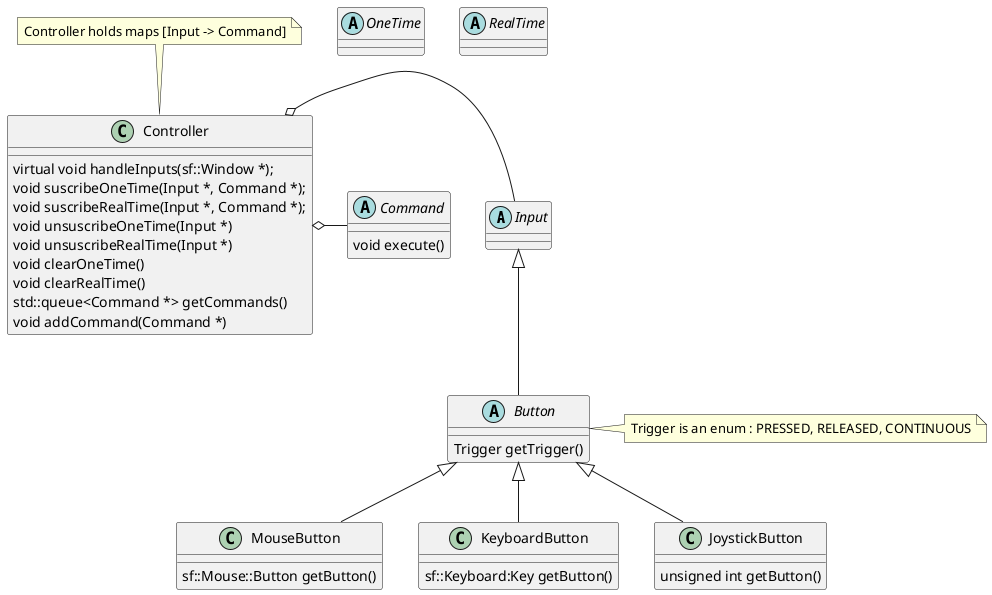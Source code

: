 @startuml

abstract class Input

abstract class OneTime

abstract class RealTime

abstract class Button{
      Trigger getTrigger()
}

class MouseButton{
      sf::Mouse::Button getButton()
}

class KeyboardButton{
      sf::Keyboard:Key getButton()
}

class JoystickButton{
      unsigned int getButton()
}

abstract class Command{
      void execute()
}

class Controller{
virtual void handleInputs(sf::Window *);
void suscribeOneTime(Input *, Command *);
void suscribeRealTime(Input *, Command *);
void unsuscribeOneTime(Input *)
void unsuscribeRealTime(Input *)
void clearOneTime()
void clearRealTime()
std::queue<Command *> getCommands()
void addCommand(Command *)

}

Button -up-|> Input
JoystickButton -up-|> Button
KeyboardButton -up-|> Button
MouseButton -up-|> Button

Input -left-o Controller
Controller o-right- Command

note "Trigger is an enum : PRESSED, RELEASED, CONTINUOUS" as tr
tr .left. Button

note "Controller holds maps [Input -> Command]" as map
map .. Controller

@enduml